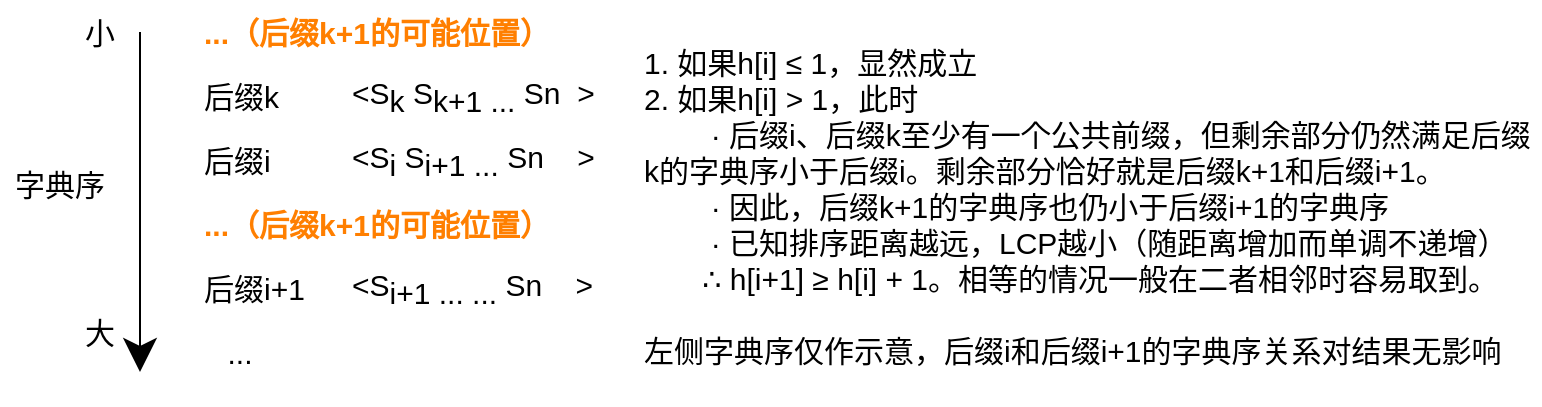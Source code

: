 <mxfile version="15.3.5" type="device"><diagram id="KNMkl5phTHxGQjlkuRW1" name="第 1 页"><mxGraphModel dx="982" dy="563" grid="1" gridSize="10" guides="1" tooltips="1" connect="1" arrows="1" fold="1" page="1" pageScale="1" pageWidth="827" pageHeight="1169" math="0" shadow="0"><root><mxCell id="0"/><mxCell id="1" parent="0"/><mxCell id="bxEpZND0rCQf26GHU0II-9" value="...（后缀k+1的可能位置）" style="text;html=1;strokeColor=none;fillColor=none;align=left;verticalAlign=middle;whiteSpace=wrap;rounded=0;hachureGap=4;pointerEvents=0;fontSize=15;fontColor=#FF7F00;fontStyle=1;" vertex="1" parent="1"><mxGeometry x="280" y="316" width="200" height="20" as="geometry"/></mxCell><mxCell id="bxEpZND0rCQf26GHU0II-10" value="...（后缀k+1的可能位置）" style="text;html=1;strokeColor=none;fillColor=none;align=left;verticalAlign=middle;whiteSpace=wrap;rounded=0;hachureGap=4;pointerEvents=0;fontSize=15;fontColor=#FF7F00;fontStyle=1" vertex="1" parent="1"><mxGeometry x="280" y="220" width="200" height="20" as="geometry"/></mxCell><mxCell id="bxEpZND0rCQf26GHU0II-11" value="" style="endArrow=classic;html=1;fontSize=15;startSize=14;endSize=14;sourcePerimeterSpacing=8;targetPerimeterSpacing=8;" edge="1" parent="1"><mxGeometry width="50" height="50" relative="1" as="geometry"><mxPoint x="250" y="230" as="sourcePoint"/><mxPoint x="250" y="400" as="targetPoint"/></mxGeometry></mxCell><mxCell id="bxEpZND0rCQf26GHU0II-12" value="字典序" style="text;html=1;strokeColor=none;fillColor=none;align=center;verticalAlign=middle;whiteSpace=wrap;rounded=0;hachureGap=4;pointerEvents=0;fontSize=15;" vertex="1" parent="1"><mxGeometry x="180" y="296" width="60" height="20" as="geometry"/></mxCell><mxCell id="bxEpZND0rCQf26GHU0II-13" value="小" style="text;html=1;strokeColor=none;fillColor=none;align=center;verticalAlign=middle;whiteSpace=wrap;rounded=0;hachureGap=4;pointerEvents=0;fontSize=15;" vertex="1" parent="1"><mxGeometry x="210" y="220" width="40" height="20" as="geometry"/></mxCell><mxCell id="bxEpZND0rCQf26GHU0II-14" value="大" style="text;html=1;strokeColor=none;fillColor=none;align=center;verticalAlign=middle;whiteSpace=wrap;rounded=0;hachureGap=4;pointerEvents=0;fontSize=15;" vertex="1" parent="1"><mxGeometry x="210" y="370" width="40" height="20" as="geometry"/></mxCell><mxCell id="bxEpZND0rCQf26GHU0II-16" value="..." style="text;html=1;strokeColor=none;fillColor=none;align=center;verticalAlign=middle;whiteSpace=wrap;rounded=0;hachureGap=4;pointerEvents=0;fontSize=15;" vertex="1" parent="1"><mxGeometry x="280" y="380" width="40" height="20" as="geometry"/></mxCell><mxCell id="bxEpZND0rCQf26GHU0II-17" value="" style="group" vertex="1" connectable="0" parent="1"><mxGeometry x="280" y="252" width="244" height="20" as="geometry"/></mxCell><mxCell id="bxEpZND0rCQf26GHU0II-3" value="&amp;lt;S&lt;sub style=&quot;font-size: 15px&quot;&gt;k&amp;nbsp;&lt;/sub&gt;S&lt;sub style=&quot;font-size: 15px&quot;&gt;k+1 ...&amp;nbsp;&lt;/sub&gt;Sn&lt;sub style=&quot;font-size: 15px&quot;&gt;&amp;nbsp;&lt;/sub&gt;&lt;sub style=&quot;font-size: 15px&quot;&gt;&amp;nbsp;&lt;/sub&gt;&amp;gt;" style="text;html=1;strokeColor=none;fillColor=none;align=left;verticalAlign=middle;whiteSpace=wrap;rounded=0;hachureGap=4;pointerEvents=0;fontSize=15;" vertex="1" parent="bxEpZND0rCQf26GHU0II-17"><mxGeometry x="74" width="170" height="20" as="geometry"/></mxCell><mxCell id="bxEpZND0rCQf26GHU0II-4" value="后缀k" style="text;html=1;strokeColor=none;fillColor=none;align=left;verticalAlign=middle;whiteSpace=wrap;rounded=0;hachureGap=4;pointerEvents=0;fontSize=15;" vertex="1" parent="bxEpZND0rCQf26GHU0II-17"><mxGeometry width="40" height="20" as="geometry"/></mxCell><mxCell id="bxEpZND0rCQf26GHU0II-18" value="" style="group" vertex="1" connectable="0" parent="1"><mxGeometry x="280" y="284" width="244" height="20" as="geometry"/></mxCell><mxCell id="bxEpZND0rCQf26GHU0II-1" value="&amp;lt;S&lt;sub style=&quot;font-size: 15px&quot;&gt;i&amp;nbsp;&lt;/sub&gt;S&lt;sub style=&quot;font-size: 15px&quot;&gt;i+1 ...&amp;nbsp;&lt;/sub&gt;Sn&lt;sub style=&quot;font-size: 15px&quot;&gt;&amp;nbsp;&lt;/sub&gt;&lt;sub style=&quot;font-size: 15px&quot;&gt;&amp;nbsp; &amp;nbsp;&lt;/sub&gt;&amp;gt;" style="text;html=1;strokeColor=none;fillColor=none;align=left;verticalAlign=middle;whiteSpace=wrap;rounded=0;hachureGap=4;pointerEvents=0;fontSize=15;" vertex="1" parent="bxEpZND0rCQf26GHU0II-18"><mxGeometry x="74" width="170" height="20" as="geometry"/></mxCell><mxCell id="bxEpZND0rCQf26GHU0II-2" value="后缀i" style="text;html=1;strokeColor=none;fillColor=none;align=left;verticalAlign=middle;whiteSpace=wrap;rounded=0;hachureGap=4;pointerEvents=0;fontSize=15;" vertex="1" parent="bxEpZND0rCQf26GHU0II-18"><mxGeometry width="40" height="20" as="geometry"/></mxCell><mxCell id="bxEpZND0rCQf26GHU0II-19" value="" style="group" vertex="1" connectable="0" parent="1"><mxGeometry x="280" y="348" width="244" height="20" as="geometry"/></mxCell><mxCell id="bxEpZND0rCQf26GHU0II-5" value="&amp;lt;S&lt;sub style=&quot;font-size: 15px&quot;&gt;i+1 ...&lt;/sub&gt;&lt;sub style=&quot;font-size: 15px&quot;&gt;&amp;nbsp;...&amp;nbsp;&lt;/sub&gt;Sn&lt;sub style=&quot;font-size: 15px&quot;&gt;&amp;nbsp;&lt;/sub&gt;&lt;sub style=&quot;font-size: 15px&quot;&gt;&amp;nbsp; &amp;nbsp;&lt;/sub&gt;&amp;gt;" style="text;html=1;strokeColor=none;fillColor=none;align=left;verticalAlign=middle;whiteSpace=wrap;rounded=0;hachureGap=4;pointerEvents=0;fontSize=15;" vertex="1" parent="bxEpZND0rCQf26GHU0II-19"><mxGeometry x="74" width="170" height="20" as="geometry"/></mxCell><mxCell id="bxEpZND0rCQf26GHU0II-6" value="后缀i+1" style="text;html=1;strokeColor=none;fillColor=none;align=left;verticalAlign=middle;whiteSpace=wrap;rounded=0;hachureGap=4;pointerEvents=0;fontSize=15;" vertex="1" parent="bxEpZND0rCQf26GHU0II-19"><mxGeometry width="60" height="20" as="geometry"/></mxCell><mxCell id="bxEpZND0rCQf26GHU0II-23" value="1. 如果h[i] ≤ 1，显然成立&lt;br&gt;2. 如果h[i] &amp;gt; 1，此时&lt;br&gt;&lt;span style=&quot;white-space: pre&quot;&gt;&#9;&lt;/span&gt;·&amp;nbsp;后缀i、后缀k至少有一个公共前缀，但剩余部分仍然满足后缀k的字典序小于后缀i。剩余部分恰好就是后缀k+1和后缀i+1。&lt;br&gt;&amp;nbsp; &amp;nbsp; &amp;nbsp; &amp;nbsp; · 因此，后缀k+1的字典序也仍小于后缀i+1的字典序&lt;br&gt;&lt;span style=&quot;white-space: pre&quot;&gt;&#9;&lt;/span&gt;· 已知排序距离越远，LCP越小（随距离增加而单调不递增）&lt;br&gt;&amp;nbsp; &amp;nbsp; &amp;nbsp; &amp;nbsp;∴ h[i+1] ≥ h[i] + 1。相等的情况一般在二者相邻时容易取到。&lt;br&gt;&lt;br&gt;左侧字典序仅作示意，后缀i和后缀i+1的字典序关系对结果无影响" style="text;html=1;strokeColor=none;fillColor=none;align=left;verticalAlign=top;whiteSpace=wrap;rounded=0;hachureGap=4;pointerEvents=0;fontSize=15;" vertex="1" parent="1"><mxGeometry x="500" y="230" width="450" height="180" as="geometry"/></mxCell></root></mxGraphModel></diagram></mxfile>